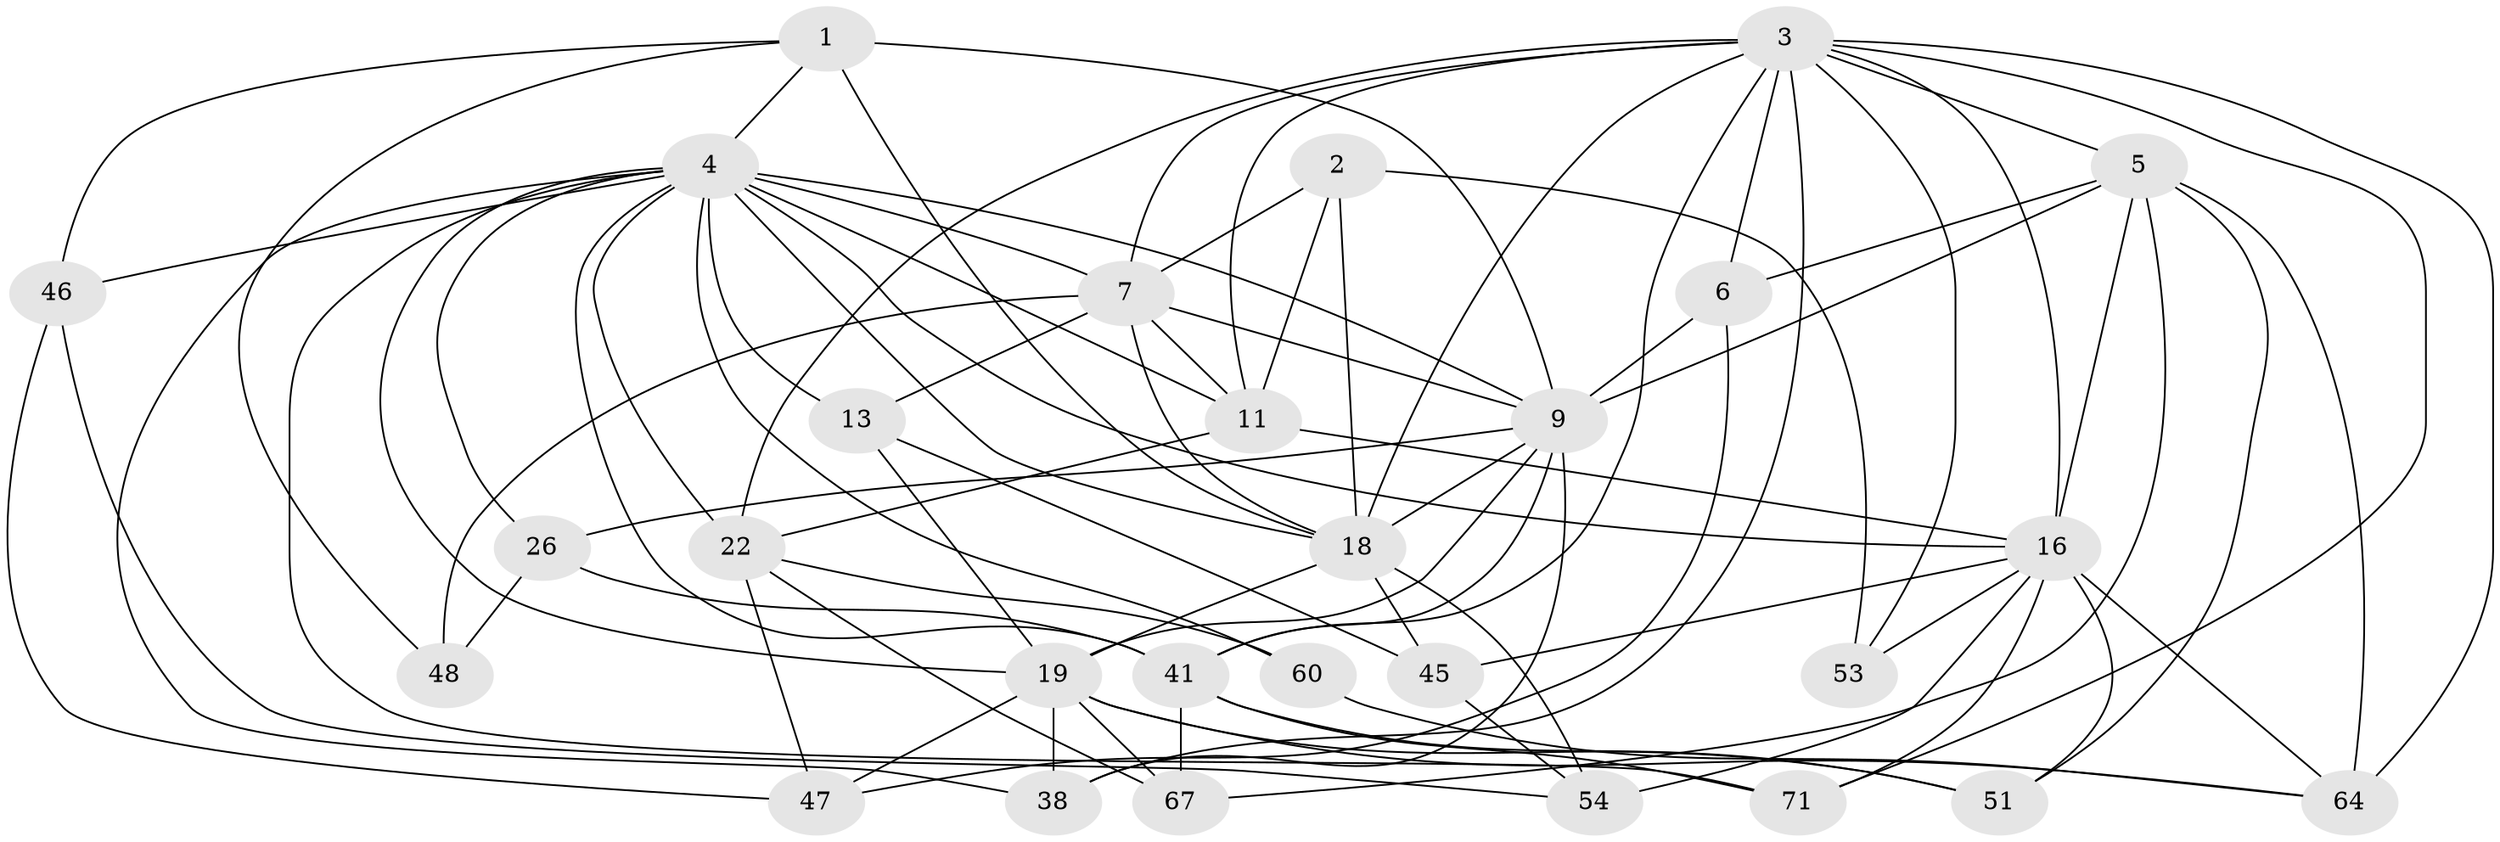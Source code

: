 // original degree distribution, {4: 1.0}
// Generated by graph-tools (version 1.1) at 2025/20/03/04/25 18:20:51]
// undirected, 28 vertices, 83 edges
graph export_dot {
graph [start="1"]
  node [color=gray90,style=filled];
  1 [super="+63"];
  2;
  3 [super="+30+10+8"];
  4 [super="+34+14+15"];
  5 [super="+12+61"];
  6;
  7 [super="+17+24"];
  9 [super="+50+56+57+21"];
  11 [super="+52"];
  13;
  16 [super="+36+23"];
  18 [super="+40+20"];
  19 [super="+29"];
  22 [super="+65"];
  26;
  38;
  41 [super="+59+62"];
  45;
  46;
  47;
  48;
  51;
  53;
  54;
  60;
  64 [super="+70"];
  67;
  71;
  1 -- 48;
  1 -- 46;
  1 -- 4;
  1 -- 18;
  1 -- 9 [weight=2];
  2 -- 11;
  2 -- 53;
  2 -- 7;
  2 -- 18;
  3 -- 5;
  3 -- 7;
  3 -- 16;
  3 -- 53 [weight=2];
  3 -- 6;
  3 -- 38;
  3 -- 71;
  3 -- 18 [weight=2];
  3 -- 64;
  3 -- 22;
  3 -- 41;
  3 -- 11;
  4 -- 7 [weight=2];
  4 -- 22;
  4 -- 38;
  4 -- 41 [weight=2];
  4 -- 46;
  4 -- 9 [weight=3];
  4 -- 13;
  4 -- 16 [weight=3];
  4 -- 26;
  4 -- 60 [weight=2];
  4 -- 19;
  4 -- 71;
  4 -- 11;
  4 -- 18;
  5 -- 64 [weight=2];
  5 -- 6;
  5 -- 9 [weight=3];
  5 -- 67;
  5 -- 51;
  5 -- 16;
  6 -- 47;
  6 -- 9;
  7 -- 48 [weight=2];
  7 -- 18;
  7 -- 13;
  7 -- 11;
  7 -- 9;
  9 -- 38;
  9 -- 26;
  9 -- 41;
  9 -- 18 [weight=2];
  9 -- 19;
  11 -- 16;
  11 -- 22;
  13 -- 19;
  13 -- 45;
  16 -- 51;
  16 -- 64;
  16 -- 53;
  16 -- 71;
  16 -- 45;
  16 -- 54;
  18 -- 54;
  18 -- 45;
  18 -- 19 [weight=2];
  19 -- 47;
  19 -- 64;
  19 -- 51;
  19 -- 67;
  19 -- 38;
  22 -- 47;
  22 -- 67;
  22 -- 60;
  26 -- 48;
  26 -- 41;
  41 -- 67;
  41 -- 71;
  41 -- 51;
  45 -- 54;
  46 -- 54;
  46 -- 47;
  60 -- 64;
}
